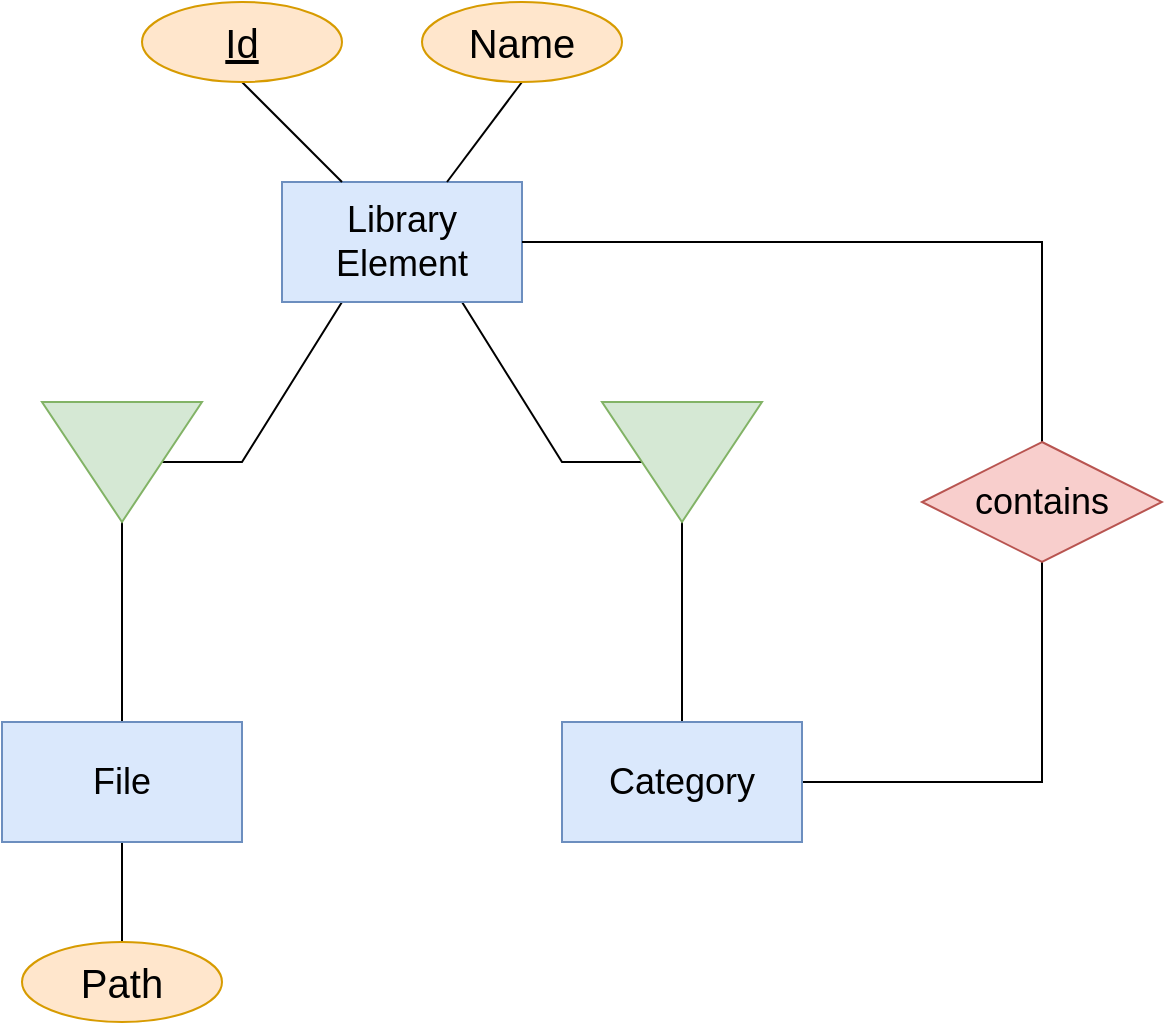 <mxfile version="18.0.1" type="device" pages="2"><diagram id="R2lEEEUBdFMjLlhIrx00" name="Page-1"><mxGraphModel dx="1102" dy="857" grid="1" gridSize="10" guides="1" tooltips="1" connect="1" arrows="1" fold="1" page="1" pageScale="1" pageWidth="850" pageHeight="1100" math="0" shadow="0" extFonts="Permanent Marker^https://fonts.googleapis.com/css?family=Permanent+Marker"><root><mxCell id="0"/><mxCell id="1" parent="0"/><mxCell id="tVg4nmfc2vU2qDqX7La7-8" style="edgeStyle=entityRelationEdgeStyle;rounded=0;orthogonalLoop=1;jettySize=auto;html=1;exitX=0.5;exitY=1;exitDx=0;exitDy=0;fontSize=18;startArrow=none;startFill=0;endArrow=none;endFill=0;" parent="1" source="tVg4nmfc2vU2qDqX7La7-1" target="tVg4nmfc2vU2qDqX7La7-6" edge="1"><mxGeometry relative="1" as="geometry"/></mxCell><mxCell id="tVg4nmfc2vU2qDqX7La7-12" style="edgeStyle=entityRelationEdgeStyle;rounded=0;orthogonalLoop=1;jettySize=auto;html=1;exitX=0.5;exitY=1;exitDx=0;exitDy=0;fontSize=18;startArrow=none;startFill=0;endArrow=none;endFill=0;" parent="1" source="tVg4nmfc2vU2qDqX7La7-1" target="tVg4nmfc2vU2qDqX7La7-11" edge="1"><mxGeometry relative="1" as="geometry"/></mxCell><mxCell id="tVg4nmfc2vU2qDqX7La7-1" value="Library&lt;br&gt;Element" style="rounded=0;whiteSpace=wrap;html=1;fontSize=18;fillColor=#dae8fc;strokeColor=#6c8ebf;" parent="1" vertex="1"><mxGeometry x="210" y="250" width="120" height="60" as="geometry"/></mxCell><mxCell id="tVg4nmfc2vU2qDqX7La7-10" value="" style="edgeStyle=orthogonalEdgeStyle;rounded=0;orthogonalLoop=1;jettySize=auto;html=1;fontSize=18;startArrow=none;startFill=0;endArrow=none;endFill=0;exitX=1;exitY=0.5;exitDx=0;exitDy=0;entryX=0.5;entryY=0;entryDx=0;entryDy=0;curved=1;" parent="1" source="tVg4nmfc2vU2qDqX7La7-6" target="tVg4nmfc2vU2qDqX7La7-9" edge="1"><mxGeometry relative="1" as="geometry"/></mxCell><mxCell id="tVg4nmfc2vU2qDqX7La7-6" value="" style="triangle;whiteSpace=wrap;html=1;fontSize=18;rotation=90;fillColor=#d5e8d4;strokeColor=#82b366;" parent="1" vertex="1"><mxGeometry x="100" y="350" width="60" height="80" as="geometry"/></mxCell><mxCell id="I3tlRsaDQP1J-41lcteY-6" style="edgeStyle=orthogonalEdgeStyle;curved=1;rounded=0;orthogonalLoop=1;jettySize=auto;html=1;exitX=0.5;exitY=1;exitDx=0;exitDy=0;endArrow=none;endFill=0;" edge="1" parent="1" source="tVg4nmfc2vU2qDqX7La7-9" target="I3tlRsaDQP1J-41lcteY-5"><mxGeometry relative="1" as="geometry"/></mxCell><mxCell id="tVg4nmfc2vU2qDqX7La7-9" value="File" style="whiteSpace=wrap;html=1;fontSize=18;fillColor=#dae8fc;strokeColor=#6c8ebf;" parent="1" vertex="1"><mxGeometry x="70" y="520" width="120" height="60" as="geometry"/></mxCell><mxCell id="tVg4nmfc2vU2qDqX7La7-14" value="" style="rounded=0;orthogonalLoop=1;jettySize=auto;html=1;fontSize=18;startArrow=none;startFill=0;endArrow=none;endFill=0;" parent="1" source="tVg4nmfc2vU2qDqX7La7-11" target="tVg4nmfc2vU2qDqX7La7-13" edge="1"><mxGeometry relative="1" as="geometry"/></mxCell><mxCell id="tVg4nmfc2vU2qDqX7La7-11" value="" style="triangle;whiteSpace=wrap;html=1;fontSize=18;rotation=90;fillColor=#d5e8d4;strokeColor=#82b366;" parent="1" vertex="1"><mxGeometry x="380" y="350" width="60" height="80" as="geometry"/></mxCell><mxCell id="tVg4nmfc2vU2qDqX7La7-18" style="edgeStyle=orthogonalEdgeStyle;rounded=0;orthogonalLoop=1;jettySize=auto;html=1;exitX=1;exitY=0.5;exitDx=0;exitDy=0;fontSize=18;startArrow=none;startFill=0;endArrow=none;endFill=0;" parent="1" source="tVg4nmfc2vU2qDqX7La7-13" target="tVg4nmfc2vU2qDqX7La7-17" edge="1"><mxGeometry relative="1" as="geometry"/></mxCell><mxCell id="tVg4nmfc2vU2qDqX7La7-13" value="Category" style="whiteSpace=wrap;html=1;fontSize=18;fillColor=#dae8fc;strokeColor=#6c8ebf;" parent="1" vertex="1"><mxGeometry x="350" y="520" width="120" height="60" as="geometry"/></mxCell><mxCell id="tVg4nmfc2vU2qDqX7La7-20" style="edgeStyle=orthogonalEdgeStyle;rounded=0;orthogonalLoop=1;jettySize=auto;html=1;exitX=0.5;exitY=0;exitDx=0;exitDy=0;fontSize=18;startArrow=none;startFill=0;endArrow=none;endFill=0;elbow=vertical;entryX=1;entryY=0.5;entryDx=0;entryDy=0;" parent="1" source="tVg4nmfc2vU2qDqX7La7-17" target="tVg4nmfc2vU2qDqX7La7-1" edge="1"><mxGeometry relative="1" as="geometry"/></mxCell><mxCell id="tVg4nmfc2vU2qDqX7La7-17" value="contains" style="shape=rhombus;perimeter=rhombusPerimeter;whiteSpace=wrap;html=1;align=center;fontSize=18;fillColor=#f8cecc;strokeColor=#b85450;" parent="1" vertex="1"><mxGeometry x="530" y="380" width="120" height="60" as="geometry"/></mxCell><mxCell id="I3tlRsaDQP1J-41lcteY-2" style="rounded=0;orthogonalLoop=1;jettySize=auto;html=1;exitX=0.5;exitY=1;exitDx=0;exitDy=0;endArrow=none;endFill=0;" edge="1" parent="1" source="I3tlRsaDQP1J-41lcteY-1" target="tVg4nmfc2vU2qDqX7La7-1"><mxGeometry relative="1" as="geometry"/></mxCell><mxCell id="I3tlRsaDQP1J-41lcteY-1" value="Id" style="ellipse;whiteSpace=wrap;html=1;align=center;fontStyle=4;fillColor=#ffe6cc;strokeColor=#d79b00;fontSize=20;" vertex="1" parent="1"><mxGeometry x="140" y="160" width="100" height="40" as="geometry"/></mxCell><mxCell id="I3tlRsaDQP1J-41lcteY-4" style="rounded=0;orthogonalLoop=1;jettySize=auto;html=1;exitX=0.5;exitY=1;exitDx=0;exitDy=0;endArrow=none;endFill=0;" edge="1" parent="1" source="I3tlRsaDQP1J-41lcteY-3" target="tVg4nmfc2vU2qDqX7La7-1"><mxGeometry relative="1" as="geometry"/></mxCell><mxCell id="I3tlRsaDQP1J-41lcteY-3" value="Name" style="ellipse;whiteSpace=wrap;html=1;align=center;fillColor=#ffe6cc;strokeColor=#d79b00;fontSize=20;" vertex="1" parent="1"><mxGeometry x="280" y="160" width="100" height="40" as="geometry"/></mxCell><mxCell id="I3tlRsaDQP1J-41lcteY-5" value="Path" style="ellipse;whiteSpace=wrap;html=1;align=center;fillColor=#ffe6cc;strokeColor=#d79b00;fontSize=20;" vertex="1" parent="1"><mxGeometry x="80" y="630" width="100" height="40" as="geometry"/></mxCell></root></mxGraphModel></diagram><diagram id="YAs_N5togau1ERYC-pNp" name="Page-2"><mxGraphModel dx="1102" dy="857" grid="1" gridSize="10" guides="1" tooltips="1" connect="1" arrows="1" fold="1" page="1" pageScale="1" pageWidth="827" pageHeight="1169" math="0" shadow="0"><root><mxCell id="0"/><mxCell id="1" parent="0"/><mxCell id="B8Ge95B2TLAedCNc_h8I-1" value="«interface»&lt;br&gt;&lt;b&gt;LibraryElement&lt;/b&gt;" style="html=1;fontSize=18;" vertex="1" parent="1"><mxGeometry x="310" y="160" width="160" height="50" as="geometry"/></mxCell><mxCell id="B8Ge95B2TLAedCNc_h8I-3" value="&lt;p style=&quot;margin:0px;margin-top:4px;text-align:center;&quot;&gt;&lt;b&gt;AbstractLibraryElement&lt;/b&gt;&lt;/p&gt;&lt;hr size=&quot;1&quot;&gt;&lt;p style=&quot;margin:0px;margin-left:4px;&quot;&gt;+ field: Type&lt;/p&gt;&lt;hr size=&quot;1&quot;&gt;&lt;p style=&quot;margin:0px;margin-left:4px;&quot;&gt;+ method(): Type&lt;/p&gt;" style="verticalAlign=top;align=left;overflow=fill;fontSize=12;fontFamily=Helvetica;html=1;" vertex="1" parent="1"><mxGeometry x="310" y="280" width="160" height="90" as="geometry"/></mxCell><mxCell id="B8Ge95B2TLAedCNc_h8I-5" value="" style="endArrow=block;dashed=1;endFill=0;endSize=12;html=1;rounded=0;fontSize=18;elbow=vertical;" edge="1" parent="1" source="B8Ge95B2TLAedCNc_h8I-3" target="B8Ge95B2TLAedCNc_h8I-1"><mxGeometry width="160" relative="1" as="geometry"><mxPoint x="330" y="440" as="sourcePoint"/><mxPoint x="490" y="440" as="targetPoint"/></mxGeometry></mxCell></root></mxGraphModel></diagram></mxfile>